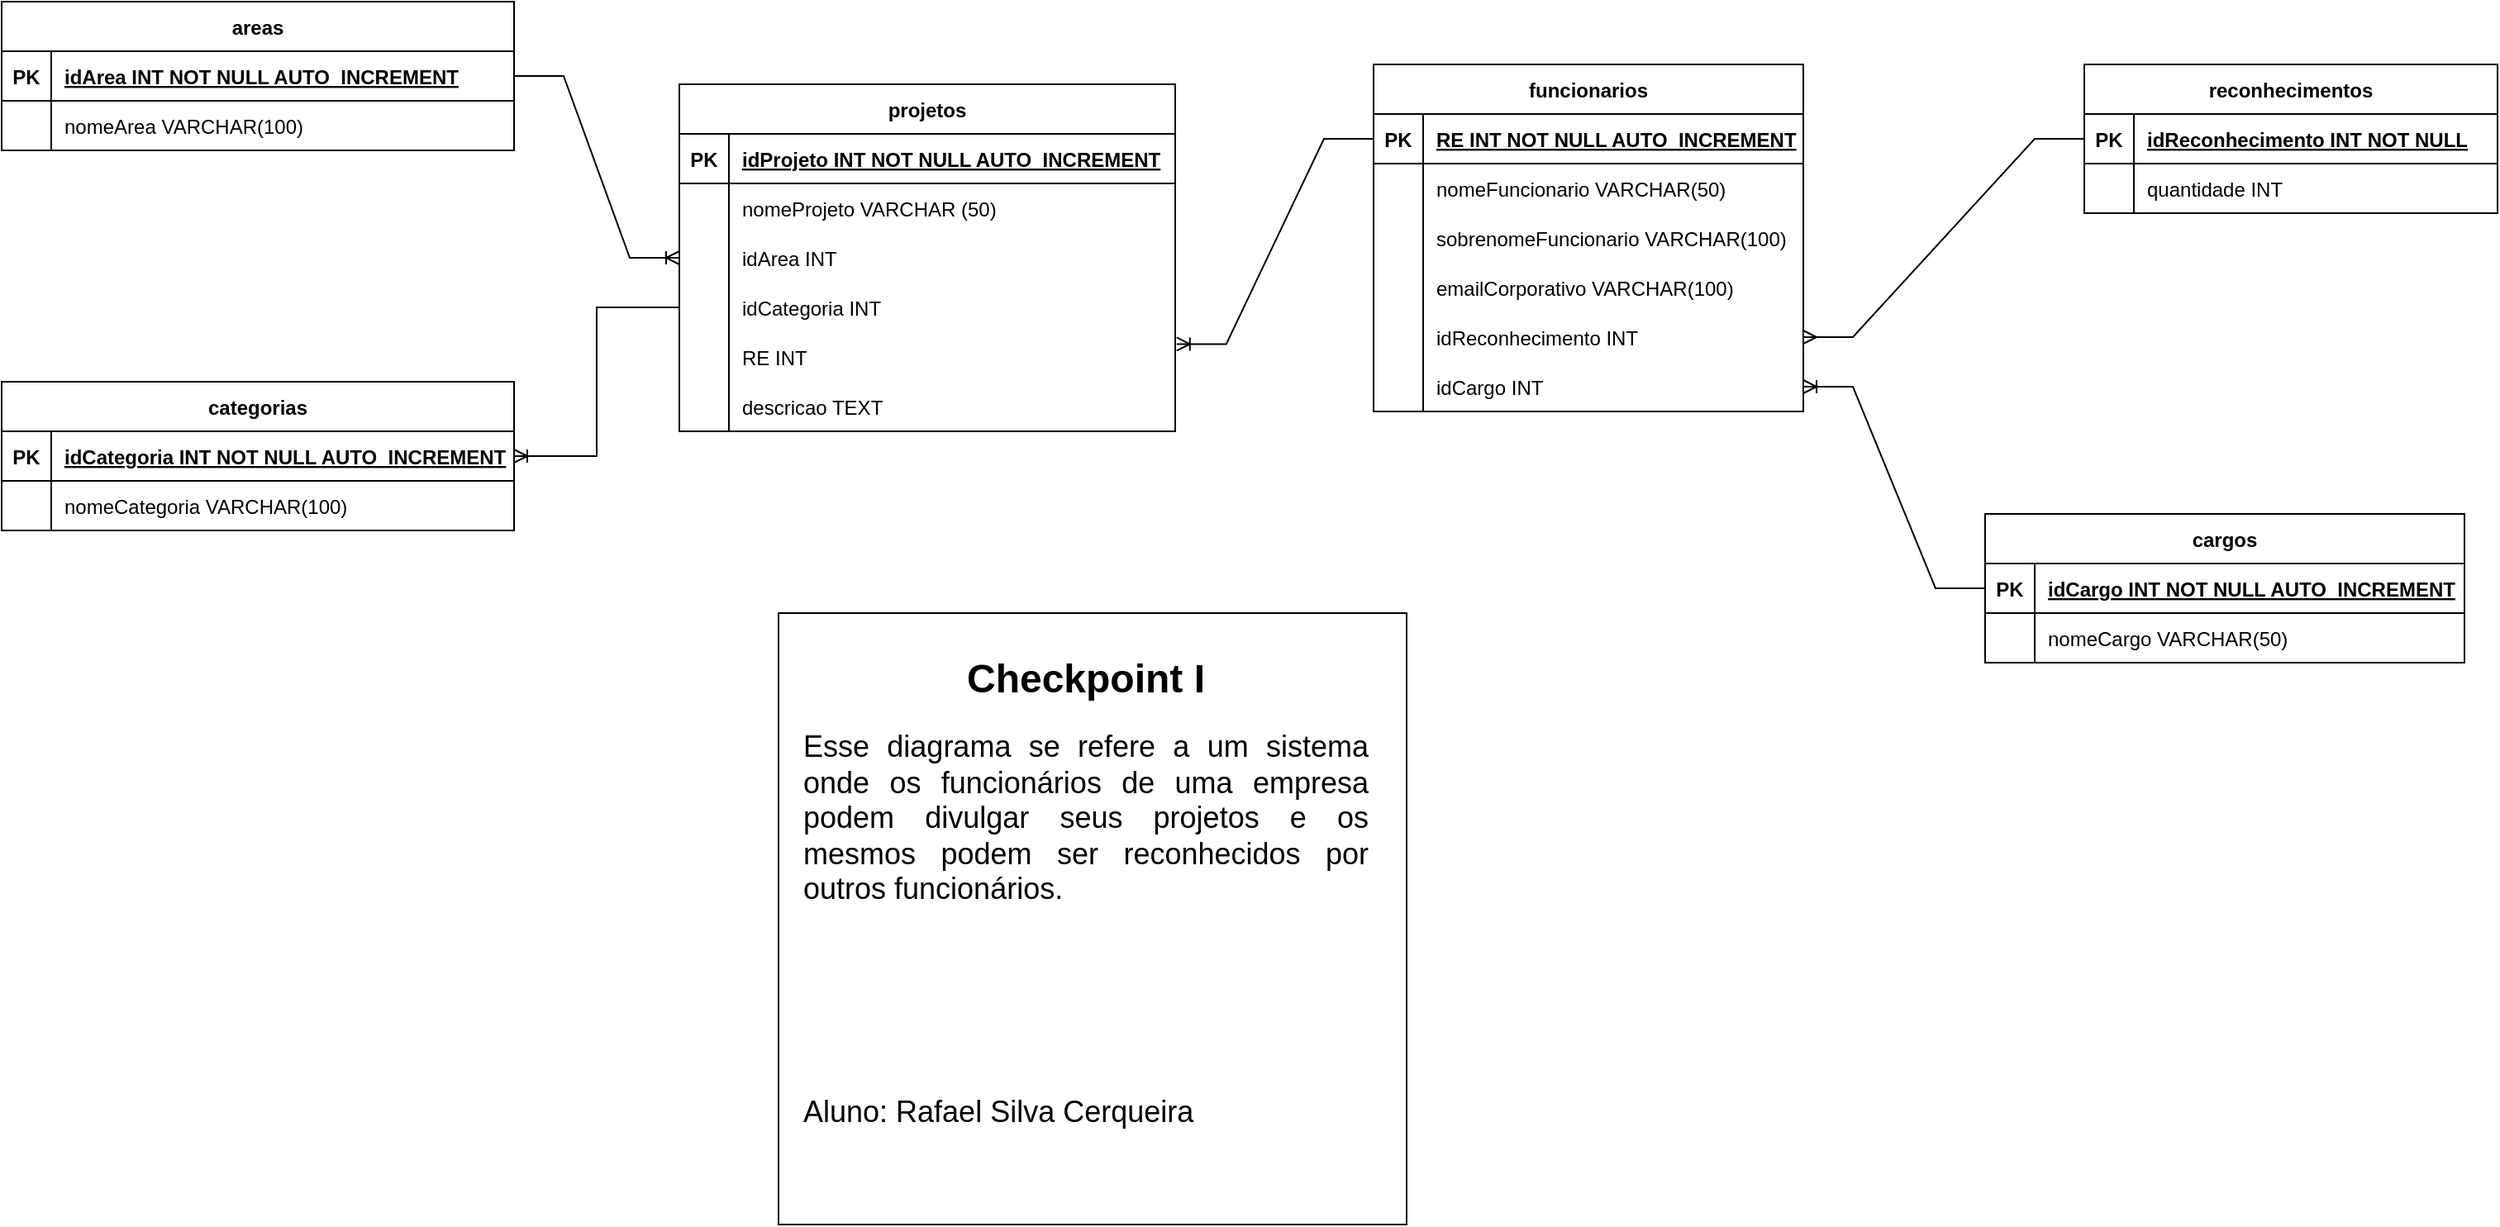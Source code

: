 <mxfile version="20.6.0" type="device"><diagram id="mQners50DCz0y8QlJNrz" name="Página-1"><mxGraphModel dx="2516" dy="877" grid="1" gridSize="10" guides="1" tooltips="1" connect="1" arrows="1" fold="1" page="1" pageScale="1" pageWidth="827" pageHeight="1169" math="0" shadow="0"><root><mxCell id="0"/><mxCell id="1" parent="0"/><mxCell id="MXoVY8xB8Ttc4MMalX8b-2" value="projetos" style="shape=table;startSize=30;container=1;collapsible=1;childLayout=tableLayout;fixedRows=1;rowLines=0;fontStyle=1;align=center;resizeLast=1;" parent="1" vertex="1"><mxGeometry x="-130" y="270" width="300" height="210" as="geometry"/></mxCell><mxCell id="MXoVY8xB8Ttc4MMalX8b-3" value="" style="shape=tableRow;horizontal=0;startSize=0;swimlaneHead=0;swimlaneBody=0;fillColor=none;collapsible=0;dropTarget=0;points=[[0,0.5],[1,0.5]];portConstraint=eastwest;top=0;left=0;right=0;bottom=1;" parent="MXoVY8xB8Ttc4MMalX8b-2" vertex="1"><mxGeometry y="30" width="300" height="30" as="geometry"/></mxCell><mxCell id="MXoVY8xB8Ttc4MMalX8b-4" value="PK" style="shape=partialRectangle;connectable=0;fillColor=none;top=0;left=0;bottom=0;right=0;fontStyle=1;overflow=hidden;" parent="MXoVY8xB8Ttc4MMalX8b-3" vertex="1"><mxGeometry width="30" height="30" as="geometry"><mxRectangle width="30" height="30" as="alternateBounds"/></mxGeometry></mxCell><mxCell id="MXoVY8xB8Ttc4MMalX8b-5" value="idProjeto INT NOT NULL AUTO_INCREMENT" style="shape=partialRectangle;connectable=0;fillColor=none;top=0;left=0;bottom=0;right=0;align=left;spacingLeft=6;fontStyle=5;overflow=hidden;" parent="MXoVY8xB8Ttc4MMalX8b-3" vertex="1"><mxGeometry x="30" width="270" height="30" as="geometry"><mxRectangle width="270" height="30" as="alternateBounds"/></mxGeometry></mxCell><mxCell id="MXoVY8xB8Ttc4MMalX8b-6" value="" style="shape=tableRow;horizontal=0;startSize=0;swimlaneHead=0;swimlaneBody=0;fillColor=none;collapsible=0;dropTarget=0;points=[[0,0.5],[1,0.5]];portConstraint=eastwest;top=0;left=0;right=0;bottom=0;" parent="MXoVY8xB8Ttc4MMalX8b-2" vertex="1"><mxGeometry y="60" width="300" height="30" as="geometry"/></mxCell><mxCell id="MXoVY8xB8Ttc4MMalX8b-7" value="" style="shape=partialRectangle;connectable=0;fillColor=none;top=0;left=0;bottom=0;right=0;editable=1;overflow=hidden;" parent="MXoVY8xB8Ttc4MMalX8b-6" vertex="1"><mxGeometry width="30" height="30" as="geometry"><mxRectangle width="30" height="30" as="alternateBounds"/></mxGeometry></mxCell><mxCell id="MXoVY8xB8Ttc4MMalX8b-8" value="nomeProjeto VARCHAR (50)" style="shape=partialRectangle;connectable=0;fillColor=none;top=0;left=0;bottom=0;right=0;align=left;spacingLeft=6;overflow=hidden;" parent="MXoVY8xB8Ttc4MMalX8b-6" vertex="1"><mxGeometry x="30" width="270" height="30" as="geometry"><mxRectangle width="270" height="30" as="alternateBounds"/></mxGeometry></mxCell><mxCell id="MXoVY8xB8Ttc4MMalX8b-9" value="" style="shape=tableRow;horizontal=0;startSize=0;swimlaneHead=0;swimlaneBody=0;fillColor=none;collapsible=0;dropTarget=0;points=[[0,0.5],[1,0.5]];portConstraint=eastwest;top=0;left=0;right=0;bottom=0;" parent="MXoVY8xB8Ttc4MMalX8b-2" vertex="1"><mxGeometry y="90" width="300" height="30" as="geometry"/></mxCell><mxCell id="MXoVY8xB8Ttc4MMalX8b-10" value="" style="shape=partialRectangle;connectable=0;fillColor=none;top=0;left=0;bottom=0;right=0;editable=1;overflow=hidden;" parent="MXoVY8xB8Ttc4MMalX8b-9" vertex="1"><mxGeometry width="30" height="30" as="geometry"><mxRectangle width="30" height="30" as="alternateBounds"/></mxGeometry></mxCell><mxCell id="MXoVY8xB8Ttc4MMalX8b-11" value="idArea INT" style="shape=partialRectangle;connectable=0;fillColor=none;top=0;left=0;bottom=0;right=0;align=left;spacingLeft=6;overflow=hidden;" parent="MXoVY8xB8Ttc4MMalX8b-9" vertex="1"><mxGeometry x="30" width="270" height="30" as="geometry"><mxRectangle width="270" height="30" as="alternateBounds"/></mxGeometry></mxCell><mxCell id="MXoVY8xB8Ttc4MMalX8b-12" value="" style="shape=tableRow;horizontal=0;startSize=0;swimlaneHead=0;swimlaneBody=0;fillColor=none;collapsible=0;dropTarget=0;points=[[0,0.5],[1,0.5]];portConstraint=eastwest;top=0;left=0;right=0;bottom=0;" parent="MXoVY8xB8Ttc4MMalX8b-2" vertex="1"><mxGeometry y="120" width="300" height="30" as="geometry"/></mxCell><mxCell id="MXoVY8xB8Ttc4MMalX8b-13" value="" style="shape=partialRectangle;connectable=0;fillColor=none;top=0;left=0;bottom=0;right=0;editable=1;overflow=hidden;" parent="MXoVY8xB8Ttc4MMalX8b-12" vertex="1"><mxGeometry width="30" height="30" as="geometry"><mxRectangle width="30" height="30" as="alternateBounds"/></mxGeometry></mxCell><mxCell id="MXoVY8xB8Ttc4MMalX8b-14" value="idCategoria INT" style="shape=partialRectangle;connectable=0;fillColor=none;top=0;left=0;bottom=0;right=0;align=left;spacingLeft=6;overflow=hidden;" parent="MXoVY8xB8Ttc4MMalX8b-12" vertex="1"><mxGeometry x="30" width="270" height="30" as="geometry"><mxRectangle width="270" height="30" as="alternateBounds"/></mxGeometry></mxCell><mxCell id="MXoVY8xB8Ttc4MMalX8b-76" value="" style="shape=tableRow;horizontal=0;startSize=0;swimlaneHead=0;swimlaneBody=0;fillColor=none;collapsible=0;dropTarget=0;points=[[0,0.5],[1,0.5]];portConstraint=eastwest;top=0;left=0;right=0;bottom=0;" parent="MXoVY8xB8Ttc4MMalX8b-2" vertex="1"><mxGeometry y="150" width="300" height="30" as="geometry"/></mxCell><mxCell id="MXoVY8xB8Ttc4MMalX8b-77" value="" style="shape=partialRectangle;connectable=0;fillColor=none;top=0;left=0;bottom=0;right=0;editable=1;overflow=hidden;" parent="MXoVY8xB8Ttc4MMalX8b-76" vertex="1"><mxGeometry width="30" height="30" as="geometry"><mxRectangle width="30" height="30" as="alternateBounds"/></mxGeometry></mxCell><mxCell id="MXoVY8xB8Ttc4MMalX8b-78" value="RE INT" style="shape=partialRectangle;connectable=0;fillColor=none;top=0;left=0;bottom=0;right=0;align=left;spacingLeft=6;overflow=hidden;" parent="MXoVY8xB8Ttc4MMalX8b-76" vertex="1"><mxGeometry x="30" width="270" height="30" as="geometry"><mxRectangle width="270" height="30" as="alternateBounds"/></mxGeometry></mxCell><mxCell id="MXoVY8xB8Ttc4MMalX8b-79" value="" style="shape=tableRow;horizontal=0;startSize=0;swimlaneHead=0;swimlaneBody=0;fillColor=none;collapsible=0;dropTarget=0;points=[[0,0.5],[1,0.5]];portConstraint=eastwest;top=0;left=0;right=0;bottom=0;" parent="MXoVY8xB8Ttc4MMalX8b-2" vertex="1"><mxGeometry y="180" width="300" height="30" as="geometry"/></mxCell><mxCell id="MXoVY8xB8Ttc4MMalX8b-80" value="" style="shape=partialRectangle;connectable=0;fillColor=none;top=0;left=0;bottom=0;right=0;editable=1;overflow=hidden;" parent="MXoVY8xB8Ttc4MMalX8b-79" vertex="1"><mxGeometry width="30" height="30" as="geometry"><mxRectangle width="30" height="30" as="alternateBounds"/></mxGeometry></mxCell><mxCell id="MXoVY8xB8Ttc4MMalX8b-81" value="descricao TEXT" style="shape=partialRectangle;connectable=0;fillColor=none;top=0;left=0;bottom=0;right=0;align=left;spacingLeft=6;overflow=hidden;" parent="MXoVY8xB8Ttc4MMalX8b-79" vertex="1"><mxGeometry x="30" width="270" height="30" as="geometry"><mxRectangle width="270" height="30" as="alternateBounds"/></mxGeometry></mxCell><mxCell id="MXoVY8xB8Ttc4MMalX8b-15" value="funcionarios" style="shape=table;startSize=30;container=1;collapsible=1;childLayout=tableLayout;fixedRows=1;rowLines=0;fontStyle=1;align=center;resizeLast=1;" parent="1" vertex="1"><mxGeometry x="290" y="258" width="260" height="210" as="geometry"/></mxCell><mxCell id="MXoVY8xB8Ttc4MMalX8b-16" value="" style="shape=tableRow;horizontal=0;startSize=0;swimlaneHead=0;swimlaneBody=0;fillColor=none;collapsible=0;dropTarget=0;points=[[0,0.5],[1,0.5]];portConstraint=eastwest;top=0;left=0;right=0;bottom=1;" parent="MXoVY8xB8Ttc4MMalX8b-15" vertex="1"><mxGeometry y="30" width="260" height="30" as="geometry"/></mxCell><mxCell id="MXoVY8xB8Ttc4MMalX8b-17" value="PK" style="shape=partialRectangle;connectable=0;fillColor=none;top=0;left=0;bottom=0;right=0;fontStyle=1;overflow=hidden;" parent="MXoVY8xB8Ttc4MMalX8b-16" vertex="1"><mxGeometry width="30" height="30" as="geometry"><mxRectangle width="30" height="30" as="alternateBounds"/></mxGeometry></mxCell><mxCell id="MXoVY8xB8Ttc4MMalX8b-18" value="RE INT NOT NULL AUTO_INCREMENT" style="shape=partialRectangle;connectable=0;fillColor=none;top=0;left=0;bottom=0;right=0;align=left;spacingLeft=6;fontStyle=5;overflow=hidden;" parent="MXoVY8xB8Ttc4MMalX8b-16" vertex="1"><mxGeometry x="30" width="230" height="30" as="geometry"><mxRectangle width="230" height="30" as="alternateBounds"/></mxGeometry></mxCell><mxCell id="MXoVY8xB8Ttc4MMalX8b-19" value="" style="shape=tableRow;horizontal=0;startSize=0;swimlaneHead=0;swimlaneBody=0;fillColor=none;collapsible=0;dropTarget=0;points=[[0,0.5],[1,0.5]];portConstraint=eastwest;top=0;left=0;right=0;bottom=0;" parent="MXoVY8xB8Ttc4MMalX8b-15" vertex="1"><mxGeometry y="60" width="260" height="30" as="geometry"/></mxCell><mxCell id="MXoVY8xB8Ttc4MMalX8b-20" value="" style="shape=partialRectangle;connectable=0;fillColor=none;top=0;left=0;bottom=0;right=0;editable=1;overflow=hidden;" parent="MXoVY8xB8Ttc4MMalX8b-19" vertex="1"><mxGeometry width="30" height="30" as="geometry"><mxRectangle width="30" height="30" as="alternateBounds"/></mxGeometry></mxCell><mxCell id="MXoVY8xB8Ttc4MMalX8b-21" value="nomeFuncionario VARCHAR(50)" style="shape=partialRectangle;connectable=0;fillColor=none;top=0;left=0;bottom=0;right=0;align=left;spacingLeft=6;overflow=hidden;" parent="MXoVY8xB8Ttc4MMalX8b-19" vertex="1"><mxGeometry x="30" width="230" height="30" as="geometry"><mxRectangle width="230" height="30" as="alternateBounds"/></mxGeometry></mxCell><mxCell id="MXoVY8xB8Ttc4MMalX8b-22" value="" style="shape=tableRow;horizontal=0;startSize=0;swimlaneHead=0;swimlaneBody=0;fillColor=none;collapsible=0;dropTarget=0;points=[[0,0.5],[1,0.5]];portConstraint=eastwest;top=0;left=0;right=0;bottom=0;" parent="MXoVY8xB8Ttc4MMalX8b-15" vertex="1"><mxGeometry y="90" width="260" height="30" as="geometry"/></mxCell><mxCell id="MXoVY8xB8Ttc4MMalX8b-23" value="" style="shape=partialRectangle;connectable=0;fillColor=none;top=0;left=0;bottom=0;right=0;editable=1;overflow=hidden;" parent="MXoVY8xB8Ttc4MMalX8b-22" vertex="1"><mxGeometry width="30" height="30" as="geometry"><mxRectangle width="30" height="30" as="alternateBounds"/></mxGeometry></mxCell><mxCell id="MXoVY8xB8Ttc4MMalX8b-24" value="sobrenomeFuncionario VARCHAR(100)" style="shape=partialRectangle;connectable=0;fillColor=none;top=0;left=0;bottom=0;right=0;align=left;spacingLeft=6;overflow=hidden;" parent="MXoVY8xB8Ttc4MMalX8b-22" vertex="1"><mxGeometry x="30" width="230" height="30" as="geometry"><mxRectangle width="230" height="30" as="alternateBounds"/></mxGeometry></mxCell><mxCell id="MXoVY8xB8Ttc4MMalX8b-25" value="" style="shape=tableRow;horizontal=0;startSize=0;swimlaneHead=0;swimlaneBody=0;fillColor=none;collapsible=0;dropTarget=0;points=[[0,0.5],[1,0.5]];portConstraint=eastwest;top=0;left=0;right=0;bottom=0;" parent="MXoVY8xB8Ttc4MMalX8b-15" vertex="1"><mxGeometry y="120" width="260" height="30" as="geometry"/></mxCell><mxCell id="MXoVY8xB8Ttc4MMalX8b-26" value="" style="shape=partialRectangle;connectable=0;fillColor=none;top=0;left=0;bottom=0;right=0;editable=1;overflow=hidden;" parent="MXoVY8xB8Ttc4MMalX8b-25" vertex="1"><mxGeometry width="30" height="30" as="geometry"><mxRectangle width="30" height="30" as="alternateBounds"/></mxGeometry></mxCell><mxCell id="MXoVY8xB8Ttc4MMalX8b-27" value="emailCorporativo VARCHAR(100)" style="shape=partialRectangle;connectable=0;fillColor=none;top=0;left=0;bottom=0;right=0;align=left;spacingLeft=6;overflow=hidden;" parent="MXoVY8xB8Ttc4MMalX8b-25" vertex="1"><mxGeometry x="30" width="230" height="30" as="geometry"><mxRectangle width="230" height="30" as="alternateBounds"/></mxGeometry></mxCell><mxCell id="MXoVY8xB8Ttc4MMalX8b-73" value="" style="shape=tableRow;horizontal=0;startSize=0;swimlaneHead=0;swimlaneBody=0;fillColor=none;collapsible=0;dropTarget=0;points=[[0,0.5],[1,0.5]];portConstraint=eastwest;top=0;left=0;right=0;bottom=0;" parent="MXoVY8xB8Ttc4MMalX8b-15" vertex="1"><mxGeometry y="150" width="260" height="30" as="geometry"/></mxCell><mxCell id="MXoVY8xB8Ttc4MMalX8b-74" value="" style="shape=partialRectangle;connectable=0;fillColor=none;top=0;left=0;bottom=0;right=0;editable=1;overflow=hidden;" parent="MXoVY8xB8Ttc4MMalX8b-73" vertex="1"><mxGeometry width="30" height="30" as="geometry"><mxRectangle width="30" height="30" as="alternateBounds"/></mxGeometry></mxCell><mxCell id="MXoVY8xB8Ttc4MMalX8b-75" value="idReconhecimento INT" style="shape=partialRectangle;connectable=0;fillColor=none;top=0;left=0;bottom=0;right=0;align=left;spacingLeft=6;overflow=hidden;" parent="MXoVY8xB8Ttc4MMalX8b-73" vertex="1"><mxGeometry x="30" width="230" height="30" as="geometry"><mxRectangle width="230" height="30" as="alternateBounds"/></mxGeometry></mxCell><mxCell id="MXoVY8xB8Ttc4MMalX8b-67" value="" style="shape=tableRow;horizontal=0;startSize=0;swimlaneHead=0;swimlaneBody=0;fillColor=none;collapsible=0;dropTarget=0;points=[[0,0.5],[1,0.5]];portConstraint=eastwest;top=0;left=0;right=0;bottom=0;" parent="MXoVY8xB8Ttc4MMalX8b-15" vertex="1"><mxGeometry y="180" width="260" height="30" as="geometry"/></mxCell><mxCell id="MXoVY8xB8Ttc4MMalX8b-68" value="" style="shape=partialRectangle;connectable=0;fillColor=none;top=0;left=0;bottom=0;right=0;editable=1;overflow=hidden;" parent="MXoVY8xB8Ttc4MMalX8b-67" vertex="1"><mxGeometry width="30" height="30" as="geometry"><mxRectangle width="30" height="30" as="alternateBounds"/></mxGeometry></mxCell><mxCell id="MXoVY8xB8Ttc4MMalX8b-69" value="idCargo INT" style="shape=partialRectangle;connectable=0;fillColor=none;top=0;left=0;bottom=0;right=0;align=left;spacingLeft=6;overflow=hidden;" parent="MXoVY8xB8Ttc4MMalX8b-67" vertex="1"><mxGeometry x="30" width="230" height="30" as="geometry"><mxRectangle width="230" height="30" as="alternateBounds"/></mxGeometry></mxCell><mxCell id="MXoVY8xB8Ttc4MMalX8b-28" value="categorias" style="shape=table;startSize=30;container=1;collapsible=1;childLayout=tableLayout;fixedRows=1;rowLines=0;fontStyle=1;align=center;resizeLast=1;" parent="1" vertex="1"><mxGeometry x="-540" y="450" width="310" height="90" as="geometry"/></mxCell><mxCell id="MXoVY8xB8Ttc4MMalX8b-29" value="" style="shape=tableRow;horizontal=0;startSize=0;swimlaneHead=0;swimlaneBody=0;fillColor=none;collapsible=0;dropTarget=0;points=[[0,0.5],[1,0.5]];portConstraint=eastwest;top=0;left=0;right=0;bottom=1;" parent="MXoVY8xB8Ttc4MMalX8b-28" vertex="1"><mxGeometry y="30" width="310" height="30" as="geometry"/></mxCell><mxCell id="MXoVY8xB8Ttc4MMalX8b-30" value="PK" style="shape=partialRectangle;connectable=0;fillColor=none;top=0;left=0;bottom=0;right=0;fontStyle=1;overflow=hidden;" parent="MXoVY8xB8Ttc4MMalX8b-29" vertex="1"><mxGeometry width="30" height="30" as="geometry"><mxRectangle width="30" height="30" as="alternateBounds"/></mxGeometry></mxCell><mxCell id="MXoVY8xB8Ttc4MMalX8b-31" value="idCategoria INT NOT NULL AUTO_INCREMENT" style="shape=partialRectangle;connectable=0;fillColor=none;top=0;left=0;bottom=0;right=0;align=left;spacingLeft=6;fontStyle=5;overflow=hidden;" parent="MXoVY8xB8Ttc4MMalX8b-29" vertex="1"><mxGeometry x="30" width="280" height="30" as="geometry"><mxRectangle width="280" height="30" as="alternateBounds"/></mxGeometry></mxCell><mxCell id="MXoVY8xB8Ttc4MMalX8b-32" value="" style="shape=tableRow;horizontal=0;startSize=0;swimlaneHead=0;swimlaneBody=0;fillColor=none;collapsible=0;dropTarget=0;points=[[0,0.5],[1,0.5]];portConstraint=eastwest;top=0;left=0;right=0;bottom=0;" parent="MXoVY8xB8Ttc4MMalX8b-28" vertex="1"><mxGeometry y="60" width="310" height="30" as="geometry"/></mxCell><mxCell id="MXoVY8xB8Ttc4MMalX8b-33" value="" style="shape=partialRectangle;connectable=0;fillColor=none;top=0;left=0;bottom=0;right=0;editable=1;overflow=hidden;" parent="MXoVY8xB8Ttc4MMalX8b-32" vertex="1"><mxGeometry width="30" height="30" as="geometry"><mxRectangle width="30" height="30" as="alternateBounds"/></mxGeometry></mxCell><mxCell id="MXoVY8xB8Ttc4MMalX8b-34" value="nomeCategoria VARCHAR(100)" style="shape=partialRectangle;connectable=0;fillColor=none;top=0;left=0;bottom=0;right=0;align=left;spacingLeft=6;overflow=hidden;" parent="MXoVY8xB8Ttc4MMalX8b-32" vertex="1"><mxGeometry x="30" width="280" height="30" as="geometry"><mxRectangle width="280" height="30" as="alternateBounds"/></mxGeometry></mxCell><mxCell id="MXoVY8xB8Ttc4MMalX8b-41" value="reconhecimentos" style="shape=table;startSize=30;container=1;collapsible=1;childLayout=tableLayout;fixedRows=1;rowLines=0;fontStyle=1;align=center;resizeLast=1;" parent="1" vertex="1"><mxGeometry x="720" y="258" width="250" height="90" as="geometry"/></mxCell><mxCell id="MXoVY8xB8Ttc4MMalX8b-42" value="" style="shape=tableRow;horizontal=0;startSize=0;swimlaneHead=0;swimlaneBody=0;fillColor=none;collapsible=0;dropTarget=0;points=[[0,0.5],[1,0.5]];portConstraint=eastwest;top=0;left=0;right=0;bottom=1;" parent="MXoVY8xB8Ttc4MMalX8b-41" vertex="1"><mxGeometry y="30" width="250" height="30" as="geometry"/></mxCell><mxCell id="MXoVY8xB8Ttc4MMalX8b-43" value="PK" style="shape=partialRectangle;connectable=0;fillColor=none;top=0;left=0;bottom=0;right=0;fontStyle=1;overflow=hidden;" parent="MXoVY8xB8Ttc4MMalX8b-42" vertex="1"><mxGeometry width="30" height="30" as="geometry"><mxRectangle width="30" height="30" as="alternateBounds"/></mxGeometry></mxCell><mxCell id="MXoVY8xB8Ttc4MMalX8b-44" value="idReconhecimento INT NOT NULL" style="shape=partialRectangle;connectable=0;fillColor=none;top=0;left=0;bottom=0;right=0;align=left;spacingLeft=6;fontStyle=5;overflow=hidden;" parent="MXoVY8xB8Ttc4MMalX8b-42" vertex="1"><mxGeometry x="30" width="220" height="30" as="geometry"><mxRectangle width="220" height="30" as="alternateBounds"/></mxGeometry></mxCell><mxCell id="MXoVY8xB8Ttc4MMalX8b-45" value="" style="shape=tableRow;horizontal=0;startSize=0;swimlaneHead=0;swimlaneBody=0;fillColor=none;collapsible=0;dropTarget=0;points=[[0,0.5],[1,0.5]];portConstraint=eastwest;top=0;left=0;right=0;bottom=0;" parent="MXoVY8xB8Ttc4MMalX8b-41" vertex="1"><mxGeometry y="60" width="250" height="30" as="geometry"/></mxCell><mxCell id="MXoVY8xB8Ttc4MMalX8b-46" value="" style="shape=partialRectangle;connectable=0;fillColor=none;top=0;left=0;bottom=0;right=0;editable=1;overflow=hidden;" parent="MXoVY8xB8Ttc4MMalX8b-45" vertex="1"><mxGeometry width="30" height="30" as="geometry"><mxRectangle width="30" height="30" as="alternateBounds"/></mxGeometry></mxCell><mxCell id="MXoVY8xB8Ttc4MMalX8b-47" value="quantidade INT" style="shape=partialRectangle;connectable=0;fillColor=none;top=0;left=0;bottom=0;right=0;align=left;spacingLeft=6;overflow=hidden;" parent="MXoVY8xB8Ttc4MMalX8b-45" vertex="1"><mxGeometry x="30" width="220" height="30" as="geometry"><mxRectangle width="220" height="30" as="alternateBounds"/></mxGeometry></mxCell><mxCell id="MXoVY8xB8Ttc4MMalX8b-54" value="cargos" style="shape=table;startSize=30;container=1;collapsible=1;childLayout=tableLayout;fixedRows=1;rowLines=0;fontStyle=1;align=center;resizeLast=1;" parent="1" vertex="1"><mxGeometry x="660" y="530" width="290" height="90" as="geometry"/></mxCell><mxCell id="MXoVY8xB8Ttc4MMalX8b-55" value="" style="shape=tableRow;horizontal=0;startSize=0;swimlaneHead=0;swimlaneBody=0;fillColor=none;collapsible=0;dropTarget=0;points=[[0,0.5],[1,0.5]];portConstraint=eastwest;top=0;left=0;right=0;bottom=1;" parent="MXoVY8xB8Ttc4MMalX8b-54" vertex="1"><mxGeometry y="30" width="290" height="30" as="geometry"/></mxCell><mxCell id="MXoVY8xB8Ttc4MMalX8b-56" value="PK" style="shape=partialRectangle;connectable=0;fillColor=none;top=0;left=0;bottom=0;right=0;fontStyle=1;overflow=hidden;" parent="MXoVY8xB8Ttc4MMalX8b-55" vertex="1"><mxGeometry width="30" height="30" as="geometry"><mxRectangle width="30" height="30" as="alternateBounds"/></mxGeometry></mxCell><mxCell id="MXoVY8xB8Ttc4MMalX8b-57" value="idCargo INT NOT NULL AUTO_INCREMENT" style="shape=partialRectangle;connectable=0;fillColor=none;top=0;left=0;bottom=0;right=0;align=left;spacingLeft=6;fontStyle=5;overflow=hidden;" parent="MXoVY8xB8Ttc4MMalX8b-55" vertex="1"><mxGeometry x="30" width="260" height="30" as="geometry"><mxRectangle width="260" height="30" as="alternateBounds"/></mxGeometry></mxCell><mxCell id="MXoVY8xB8Ttc4MMalX8b-58" value="" style="shape=tableRow;horizontal=0;startSize=0;swimlaneHead=0;swimlaneBody=0;fillColor=none;collapsible=0;dropTarget=0;points=[[0,0.5],[1,0.5]];portConstraint=eastwest;top=0;left=0;right=0;bottom=0;" parent="MXoVY8xB8Ttc4MMalX8b-54" vertex="1"><mxGeometry y="60" width="290" height="30" as="geometry"/></mxCell><mxCell id="MXoVY8xB8Ttc4MMalX8b-59" value="" style="shape=partialRectangle;connectable=0;fillColor=none;top=0;left=0;bottom=0;right=0;editable=1;overflow=hidden;" parent="MXoVY8xB8Ttc4MMalX8b-58" vertex="1"><mxGeometry width="30" height="30" as="geometry"><mxRectangle width="30" height="30" as="alternateBounds"/></mxGeometry></mxCell><mxCell id="MXoVY8xB8Ttc4MMalX8b-60" value="nomeCargo VARCHAR(50)" style="shape=partialRectangle;connectable=0;fillColor=none;top=0;left=0;bottom=0;right=0;align=left;spacingLeft=6;overflow=hidden;" parent="MXoVY8xB8Ttc4MMalX8b-58" vertex="1"><mxGeometry x="30" width="260" height="30" as="geometry"><mxRectangle width="260" height="30" as="alternateBounds"/></mxGeometry></mxCell><mxCell id="MXoVY8xB8Ttc4MMalX8b-85" value="" style="edgeStyle=entityRelationEdgeStyle;fontSize=12;html=1;endArrow=ERoneToMany;rounded=0;entryX=1.003;entryY=0.241;entryDx=0;entryDy=0;entryPerimeter=0;exitX=0;exitY=0.5;exitDx=0;exitDy=0;" parent="1" source="MXoVY8xB8Ttc4MMalX8b-16" target="MXoVY8xB8Ttc4MMalX8b-76" edge="1"><mxGeometry width="100" height="100" relative="1" as="geometry"><mxPoint x="120" y="310" as="sourcePoint"/><mxPoint x="220" y="210" as="targetPoint"/></mxGeometry></mxCell><mxCell id="MXoVY8xB8Ttc4MMalX8b-89" value="" style="fontSize=12;html=1;endArrow=ERoneToMany;rounded=0;exitX=0;exitY=0.5;exitDx=0;exitDy=0;entryX=1;entryY=0.5;entryDx=0;entryDy=0;edgeStyle=orthogonalEdgeStyle;" parent="1" source="MXoVY8xB8Ttc4MMalX8b-12" target="MXoVY8xB8Ttc4MMalX8b-29" edge="1"><mxGeometry width="100" height="100" relative="1" as="geometry"><mxPoint x="-260" y="720" as="sourcePoint"/><mxPoint x="-420" y="700" as="targetPoint"/></mxGeometry></mxCell><mxCell id="MXoVY8xB8Ttc4MMalX8b-93" value="areas" style="shape=table;startSize=30;container=1;collapsible=1;childLayout=tableLayout;fixedRows=1;rowLines=0;fontStyle=1;align=center;resizeLast=1;" parent="1" vertex="1"><mxGeometry x="-540" y="220" width="310" height="90" as="geometry"/></mxCell><mxCell id="MXoVY8xB8Ttc4MMalX8b-94" value="" style="shape=tableRow;horizontal=0;startSize=0;swimlaneHead=0;swimlaneBody=0;fillColor=none;collapsible=0;dropTarget=0;points=[[0,0.5],[1,0.5]];portConstraint=eastwest;top=0;left=0;right=0;bottom=1;" parent="MXoVY8xB8Ttc4MMalX8b-93" vertex="1"><mxGeometry y="30" width="310" height="30" as="geometry"/></mxCell><mxCell id="MXoVY8xB8Ttc4MMalX8b-95" value="PK" style="shape=partialRectangle;connectable=0;fillColor=none;top=0;left=0;bottom=0;right=0;fontStyle=1;overflow=hidden;" parent="MXoVY8xB8Ttc4MMalX8b-94" vertex="1"><mxGeometry width="30" height="30" as="geometry"><mxRectangle width="30" height="30" as="alternateBounds"/></mxGeometry></mxCell><mxCell id="MXoVY8xB8Ttc4MMalX8b-96" value="idArea INT NOT NULL AUTO_INCREMENT" style="shape=partialRectangle;connectable=0;fillColor=none;top=0;left=0;bottom=0;right=0;align=left;spacingLeft=6;fontStyle=5;overflow=hidden;" parent="MXoVY8xB8Ttc4MMalX8b-94" vertex="1"><mxGeometry x="30" width="280" height="30" as="geometry"><mxRectangle width="280" height="30" as="alternateBounds"/></mxGeometry></mxCell><mxCell id="MXoVY8xB8Ttc4MMalX8b-97" value="" style="shape=tableRow;horizontal=0;startSize=0;swimlaneHead=0;swimlaneBody=0;fillColor=none;collapsible=0;dropTarget=0;points=[[0,0.5],[1,0.5]];portConstraint=eastwest;top=0;left=0;right=0;bottom=0;" parent="MXoVY8xB8Ttc4MMalX8b-93" vertex="1"><mxGeometry y="60" width="310" height="30" as="geometry"/></mxCell><mxCell id="MXoVY8xB8Ttc4MMalX8b-98" value="" style="shape=partialRectangle;connectable=0;fillColor=none;top=0;left=0;bottom=0;right=0;editable=1;overflow=hidden;" parent="MXoVY8xB8Ttc4MMalX8b-97" vertex="1"><mxGeometry width="30" height="30" as="geometry"><mxRectangle width="30" height="30" as="alternateBounds"/></mxGeometry></mxCell><mxCell id="MXoVY8xB8Ttc4MMalX8b-99" value="nomeArea VARCHAR(100)" style="shape=partialRectangle;connectable=0;fillColor=none;top=0;left=0;bottom=0;right=0;align=left;spacingLeft=6;overflow=hidden;" parent="MXoVY8xB8Ttc4MMalX8b-97" vertex="1"><mxGeometry x="30" width="280" height="30" as="geometry"><mxRectangle width="280" height="30" as="alternateBounds"/></mxGeometry></mxCell><mxCell id="MXoVY8xB8Ttc4MMalX8b-100" value="" style="edgeStyle=entityRelationEdgeStyle;fontSize=12;html=1;endArrow=ERoneToMany;rounded=0;exitX=1;exitY=0.5;exitDx=0;exitDy=0;entryX=0;entryY=0.5;entryDx=0;entryDy=0;" parent="1" source="MXoVY8xB8Ttc4MMalX8b-94" target="MXoVY8xB8Ttc4MMalX8b-9" edge="1"><mxGeometry width="100" height="100" relative="1" as="geometry"><mxPoint x="-170" y="210" as="sourcePoint"/><mxPoint x="-70" y="110" as="targetPoint"/></mxGeometry></mxCell><mxCell id="MXoVY8xB8Ttc4MMalX8b-102" value="" style="edgeStyle=entityRelationEdgeStyle;fontSize=12;html=1;endArrow=ERoneToMany;rounded=0;entryX=1;entryY=0.5;entryDx=0;entryDy=0;exitX=0;exitY=0.5;exitDx=0;exitDy=0;" parent="1" source="MXoVY8xB8Ttc4MMalX8b-55" target="MXoVY8xB8Ttc4MMalX8b-67" edge="1"><mxGeometry width="100" height="100" relative="1" as="geometry"><mxPoint x="520" y="510" as="sourcePoint"/><mxPoint x="400.9" y="632.23" as="targetPoint"/></mxGeometry></mxCell><mxCell id="MXoVY8xB8Ttc4MMalX8b-104" value="" style="rounded=0;whiteSpace=wrap;html=1;" parent="1" vertex="1"><mxGeometry x="-70" y="590" width="380" height="370" as="geometry"/></mxCell><mxCell id="MXoVY8xB8Ttc4MMalX8b-105" value="&lt;h1 style=&quot;text-align: center;&quot;&gt;Checkpoint I&lt;/h1&gt;&lt;p style=&quot;text-align: justify;&quot;&gt;&lt;font style=&quot;font-size: 18px;&quot;&gt;Esse diagrama se refere a um sistema onde os funcionários de uma empresa podem divulgar seus projetos e os mesmos podem ser reconhecidos por outros funcionários.&lt;/font&gt;&lt;/p&gt;&lt;p style=&quot;text-align: justify;&quot;&gt;&lt;font style=&quot;font-size: 18px;&quot;&gt;&lt;br&gt;&lt;/font&gt;&lt;/p&gt;&lt;p style=&quot;text-align: justify;&quot;&gt;&lt;font style=&quot;font-size: 18px;&quot;&gt;&lt;br&gt;&lt;/font&gt;&lt;/p&gt;&lt;p style=&quot;text-align: justify;&quot;&gt;&lt;font style=&quot;font-size: 18px;&quot;&gt;&lt;br&gt;&lt;/font&gt;&lt;/p&gt;&lt;p style=&quot;text-align: justify;&quot;&gt;&lt;font style=&quot;font-size: 18px;&quot;&gt;Aluno: Rafael Silva Cerqueira&lt;/font&gt;&lt;/p&gt;" style="text;html=1;strokeColor=none;fillColor=none;spacing=5;spacingTop=-20;whiteSpace=wrap;overflow=hidden;rounded=0;" parent="1" vertex="1"><mxGeometry x="-60" y="610" width="350" height="330" as="geometry"/></mxCell><mxCell id="WeRuhaT_riJqfu3osdLz-19" value="" style="edgeStyle=entityRelationEdgeStyle;fontSize=12;html=1;endArrow=ERmany;rounded=0;exitX=0;exitY=0.5;exitDx=0;exitDy=0;entryX=1;entryY=0.5;entryDx=0;entryDy=0;" parent="1" source="MXoVY8xB8Ttc4MMalX8b-42" target="MXoVY8xB8Ttc4MMalX8b-73" edge="1"><mxGeometry width="100" height="100" relative="1" as="geometry"><mxPoint x="690" y="468" as="sourcePoint"/><mxPoint x="790" y="368" as="targetPoint"/></mxGeometry></mxCell></root></mxGraphModel></diagram></mxfile>
